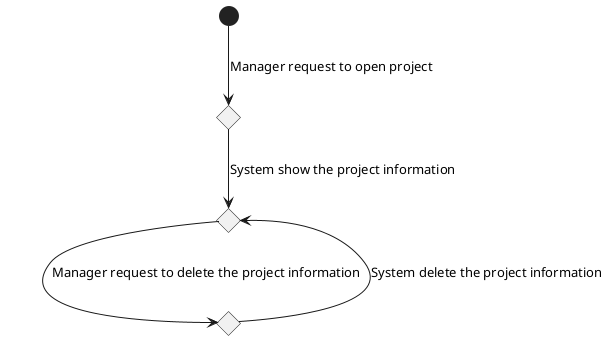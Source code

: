 @startuml

state 1 <<choice>>
state 2 <<choice>>
state 3 <<choice>>


[*] --> 1 : Manager request to open project
1 --> 2 : System show the project information
2 -> 3 : Manager request to delete the project information
3 --> 2 : System delete the project information

@enduml
